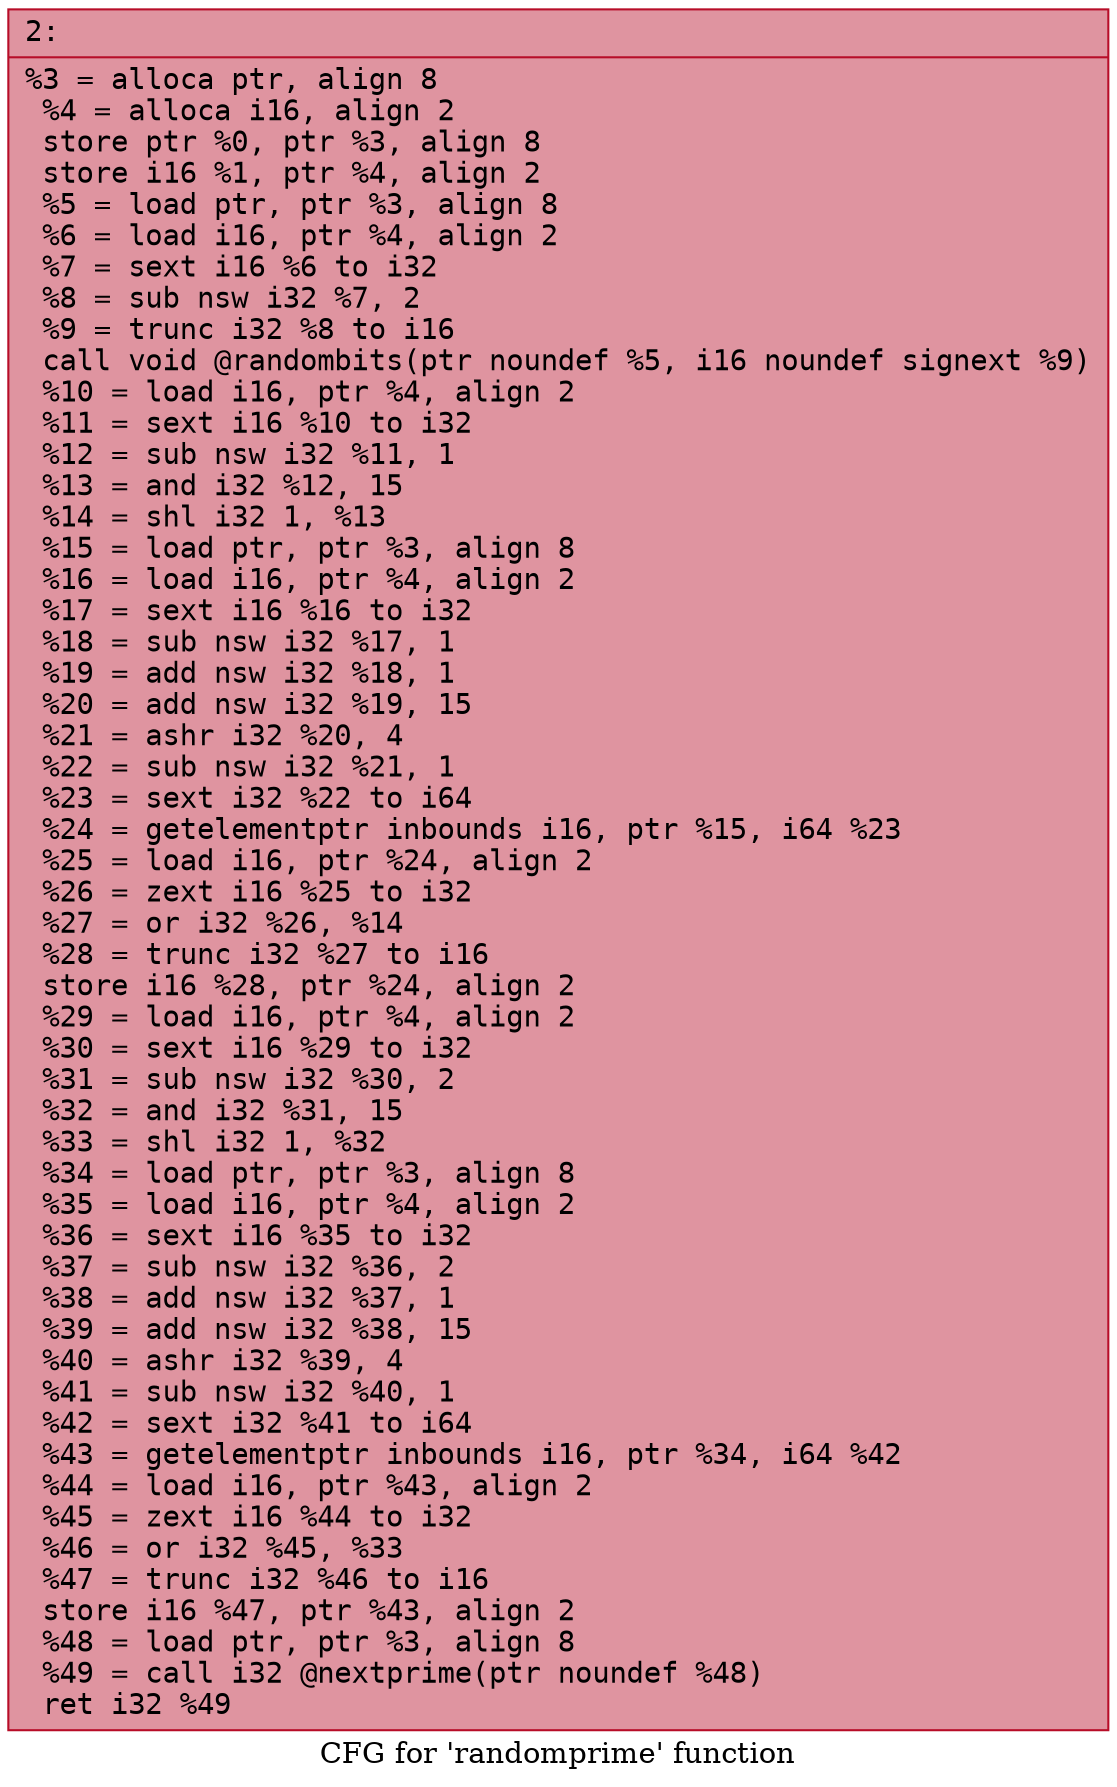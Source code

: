 digraph "CFG for 'randomprime' function" {
	label="CFG for 'randomprime' function";

	Node0x600003ba6080 [shape=record,color="#b70d28ff", style=filled, fillcolor="#b70d2870" fontname="Courier",label="{2:\l|  %3 = alloca ptr, align 8\l  %4 = alloca i16, align 2\l  store ptr %0, ptr %3, align 8\l  store i16 %1, ptr %4, align 2\l  %5 = load ptr, ptr %3, align 8\l  %6 = load i16, ptr %4, align 2\l  %7 = sext i16 %6 to i32\l  %8 = sub nsw i32 %7, 2\l  %9 = trunc i32 %8 to i16\l  call void @randombits(ptr noundef %5, i16 noundef signext %9)\l  %10 = load i16, ptr %4, align 2\l  %11 = sext i16 %10 to i32\l  %12 = sub nsw i32 %11, 1\l  %13 = and i32 %12, 15\l  %14 = shl i32 1, %13\l  %15 = load ptr, ptr %3, align 8\l  %16 = load i16, ptr %4, align 2\l  %17 = sext i16 %16 to i32\l  %18 = sub nsw i32 %17, 1\l  %19 = add nsw i32 %18, 1\l  %20 = add nsw i32 %19, 15\l  %21 = ashr i32 %20, 4\l  %22 = sub nsw i32 %21, 1\l  %23 = sext i32 %22 to i64\l  %24 = getelementptr inbounds i16, ptr %15, i64 %23\l  %25 = load i16, ptr %24, align 2\l  %26 = zext i16 %25 to i32\l  %27 = or i32 %26, %14\l  %28 = trunc i32 %27 to i16\l  store i16 %28, ptr %24, align 2\l  %29 = load i16, ptr %4, align 2\l  %30 = sext i16 %29 to i32\l  %31 = sub nsw i32 %30, 2\l  %32 = and i32 %31, 15\l  %33 = shl i32 1, %32\l  %34 = load ptr, ptr %3, align 8\l  %35 = load i16, ptr %4, align 2\l  %36 = sext i16 %35 to i32\l  %37 = sub nsw i32 %36, 2\l  %38 = add nsw i32 %37, 1\l  %39 = add nsw i32 %38, 15\l  %40 = ashr i32 %39, 4\l  %41 = sub nsw i32 %40, 1\l  %42 = sext i32 %41 to i64\l  %43 = getelementptr inbounds i16, ptr %34, i64 %42\l  %44 = load i16, ptr %43, align 2\l  %45 = zext i16 %44 to i32\l  %46 = or i32 %45, %33\l  %47 = trunc i32 %46 to i16\l  store i16 %47, ptr %43, align 2\l  %48 = load ptr, ptr %3, align 8\l  %49 = call i32 @nextprime(ptr noundef %48)\l  ret i32 %49\l}"];
}
